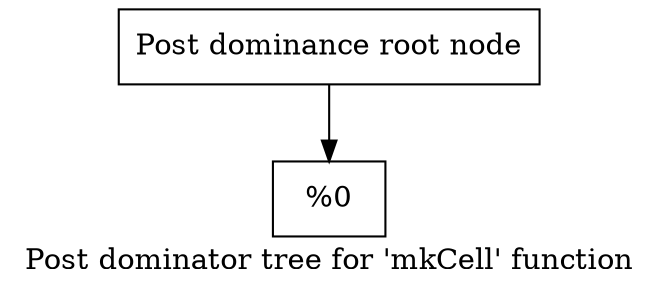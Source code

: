 digraph "Post dominator tree for 'mkCell' function" {
	label="Post dominator tree for 'mkCell' function";

	Node0x1357830 [shape=record,label="{Post dominance root node}"];
	Node0x1357830 -> Node0xfb5ac0;
	Node0xfb5ac0 [shape=record,label="{%0}"];
}
